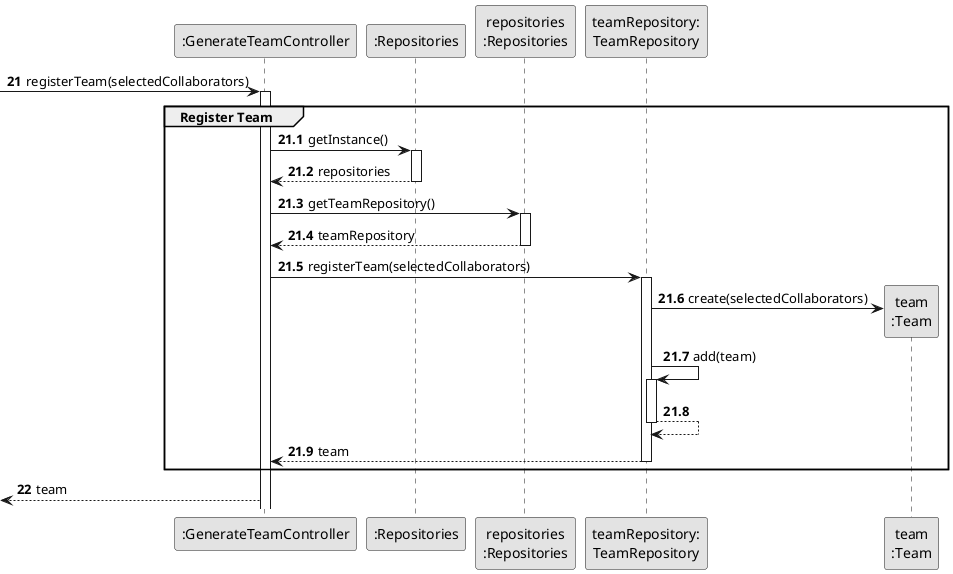 @startuml
skinparam monochrome true
skinparam packageStyle rectangle
skinparam shadowing false

autonumber 21

'hide footbox
participant ":GenerateTeamController" as CTRL
participant ":Repositories" as RepositorySingleton
participant "repositories\n:Repositories" as PLAT
participant "teamRepository:\nTeamRepository" as TeamRepository
participant "team\n:Team" as TEAM

    -> CTRL : registerTeam(selectedCollaborators)

        autonumber 21.1
        group Register Team

        activate CTRL

            CTRL -> RepositorySingleton : getInstance()
            activate RepositorySingleton

                RepositorySingleton --> CTRL: repositories
                deactivate RepositorySingleton

            CTRL -> PLAT : getTeamRepository()
            activate PLAT

                PLAT --> CTRL : teamRepository
            deactivate PLAT

            CTRL -> TeamRepository : registerTeam(selectedCollaborators)
            activate TeamRepository

                TeamRepository -> TEAM** : create(selectedCollaborators)
                TeamRepository -> TeamRepository : add(team)
                activate TeamRepository
                TeamRepository --> TeamRepository
                deactivate TeamRepository

                TeamRepository --> CTRL : team
                deactivate TeamRepository

        end group
        autonumber 22
        <-- CTRL : team

@enduml